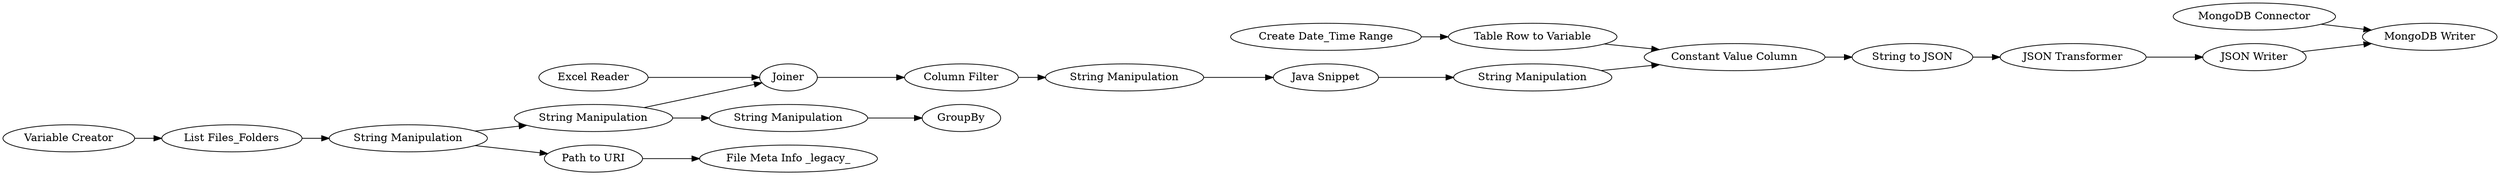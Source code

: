 digraph {
	16 [label="JSON Writer"]
	52 [label="String Manipulation"]
	64 [label="Java Snippet"]
	265 [label="MongoDB Writer"]
	301 [label="MongoDB Connector"]
	320 [label="Constant Value Column"]
	321 [label="String to JSON"]
	322 [label="JSON Transformer"]
	323 [label="Create Date_Time Range"]
	324 [label="Table Row to Variable"]
	325 [label="String Manipulation"]
	326 [label="List Files_Folders"]
	330 [label="String Manipulation"]
	332 [label="Variable Creator"]
	334 [label="Column Filter"]
	337 [label=Joiner]
	339 [label="String Manipulation"]
	340 [label="Excel Reader"]
	341 [label="String Manipulation"]
	342 [label=GroupBy]
	343 [label="File Meta Info _legacy_"]
	344 [label="Path to URI"]
	16 -> 265
	52 -> 64
	64 -> 325
	301 -> 265
	320 -> 321
	321 -> 322
	322 -> 16
	323 -> 324
	324 -> 320
	325 -> 320
	326 -> 330
	330 -> 339
	330 -> 344
	332 -> 326
	334 -> 52
	337 -> 334
	339 -> 337
	339 -> 341
	340 -> 337
	341 -> 342
	344 -> 343
	rankdir=LR
}

